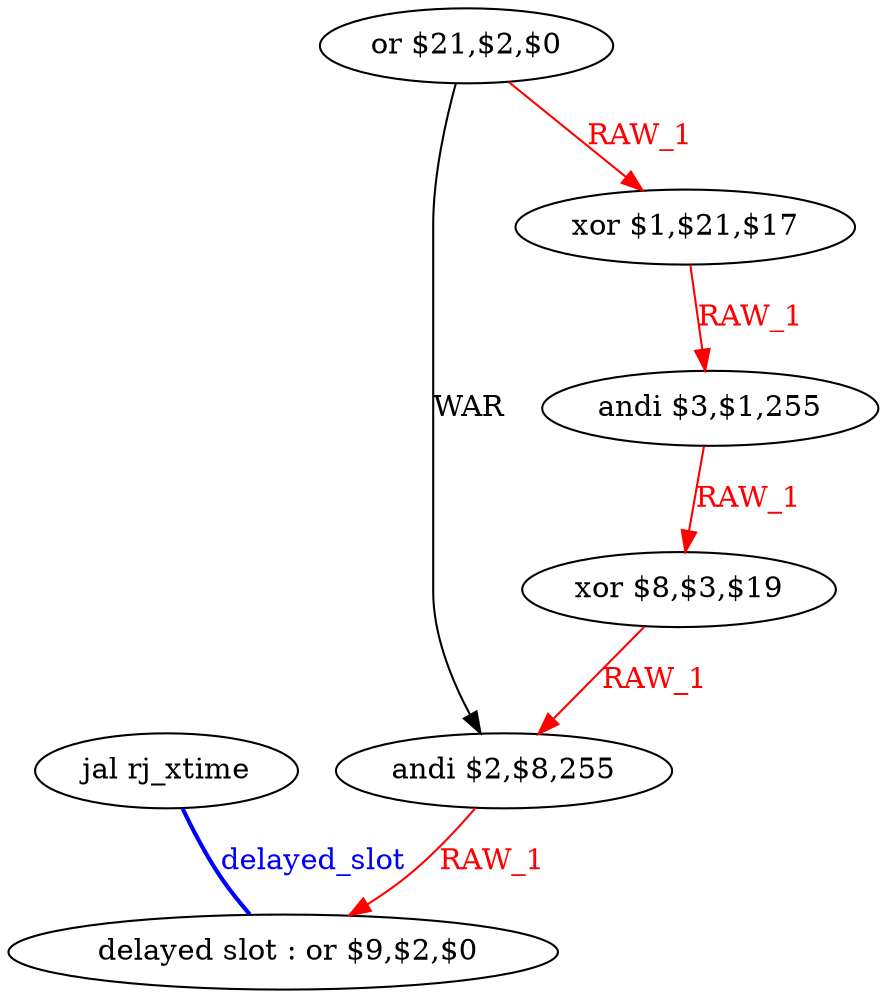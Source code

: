 digraph G1 {
node [shape = ellipse];
i6 [label = " delayed slot : or $9,$2,$0"] ;
i5 ->  i6 [style = bold, dir= none, fontcolor = blue, color = blue, label= "delayed_slot"];
i5 [label = "jal rj_xtime"] ;
i0 [label = "or $21,$2,$0"] ;
i0 ->  i4 [label= "WAR"];
i0 ->  i1 [color = red, fontcolor = red, label= "RAW_1"];
i4 [label = "andi $2,$8,255"] ;
i4 ->  i6 [color = red, fontcolor = red, label= "RAW_1"];
i1 [label = "xor $1,$21,$17"] ;
i1 ->  i2 [color = red, fontcolor = red, label= "RAW_1"];
i2 [label = "andi $3,$1,255"] ;
i2 ->  i3 [color = red, fontcolor = red, label= "RAW_1"];
i3 [label = "xor $8,$3,$19"] ;
i3 ->  i4 [color = red, fontcolor = red, label= "RAW_1"];
}
